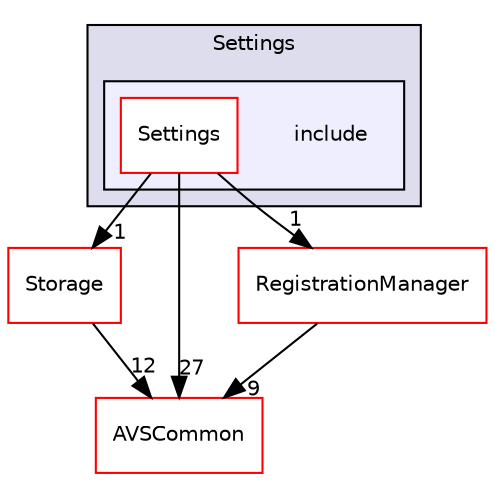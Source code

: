 digraph "/workplace/avs-device-sdk/Settings/include" {
  compound=true
  node [ fontsize="10", fontname="Helvetica"];
  edge [ labelfontsize="10", labelfontname="Helvetica"];
  subgraph clusterdir_8ae0dd75af039a94f4269584fb8eef13 {
    graph [ bgcolor="#ddddee", pencolor="black", label="Settings" fontname="Helvetica", fontsize="10", URL="dir_8ae0dd75af039a94f4269584fb8eef13.html"]
  subgraph clusterdir_432cbbb5245314b613ff1e5a0d6316fd {
    graph [ bgcolor="#eeeeff", pencolor="black", label="" URL="dir_432cbbb5245314b613ff1e5a0d6316fd.html"];
    dir_432cbbb5245314b613ff1e5a0d6316fd [shape=plaintext label="include"];
    dir_5ad71ff850730ae2a3f8f6d36f5ecd38 [shape=box label="Settings" color="red" fillcolor="white" style="filled" URL="dir_5ad71ff850730ae2a3f8f6d36f5ecd38.html"];
  }
  }
  dir_d29c5f5a2915d6c5388c9daae4f109c7 [shape=box label="Storage" fillcolor="white" style="filled" color="red" URL="dir_d29c5f5a2915d6c5388c9daae4f109c7.html"];
  dir_13e65effb2bde530b17b3d5eefcd0266 [shape=box label="AVSCommon" fillcolor="white" style="filled" color="red" URL="dir_13e65effb2bde530b17b3d5eefcd0266.html"];
  dir_b14333b5607b47fe7356eaa790107bd3 [shape=box label="RegistrationManager" fillcolor="white" style="filled" color="red" URL="dir_b14333b5607b47fe7356eaa790107bd3.html"];
  dir_5ad71ff850730ae2a3f8f6d36f5ecd38->dir_d29c5f5a2915d6c5388c9daae4f109c7 [headlabel="1", labeldistance=1.5 headhref="dir_000285_000302.html"];
  dir_5ad71ff850730ae2a3f8f6d36f5ecd38->dir_13e65effb2bde530b17b3d5eefcd0266 [headlabel="27", labeldistance=1.5 headhref="dir_000285_000015.html"];
  dir_5ad71ff850730ae2a3f8f6d36f5ecd38->dir_b14333b5607b47fe7356eaa790107bd3 [headlabel="1", labeldistance=1.5 headhref="dir_000285_000269.html"];
  dir_d29c5f5a2915d6c5388c9daae4f109c7->dir_13e65effb2bde530b17b3d5eefcd0266 [headlabel="12", labeldistance=1.5 headhref="dir_000302_000015.html"];
  dir_b14333b5607b47fe7356eaa790107bd3->dir_13e65effb2bde530b17b3d5eefcd0266 [headlabel="9", labeldistance=1.5 headhref="dir_000269_000015.html"];
}
